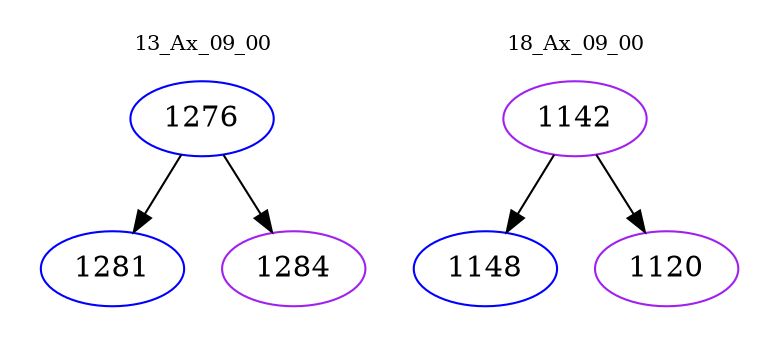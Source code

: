 digraph{
subgraph cluster_0 {
color = white
label = "13_Ax_09_00";
fontsize=10;
T0_1276 [label="1276", color="blue"]
T0_1276 -> T0_1281 [color="black"]
T0_1281 [label="1281", color="blue"]
T0_1276 -> T0_1284 [color="black"]
T0_1284 [label="1284", color="purple"]
}
subgraph cluster_1 {
color = white
label = "18_Ax_09_00";
fontsize=10;
T1_1142 [label="1142", color="purple"]
T1_1142 -> T1_1148 [color="black"]
T1_1148 [label="1148", color="blue"]
T1_1142 -> T1_1120 [color="black"]
T1_1120 [label="1120", color="purple"]
}
}
